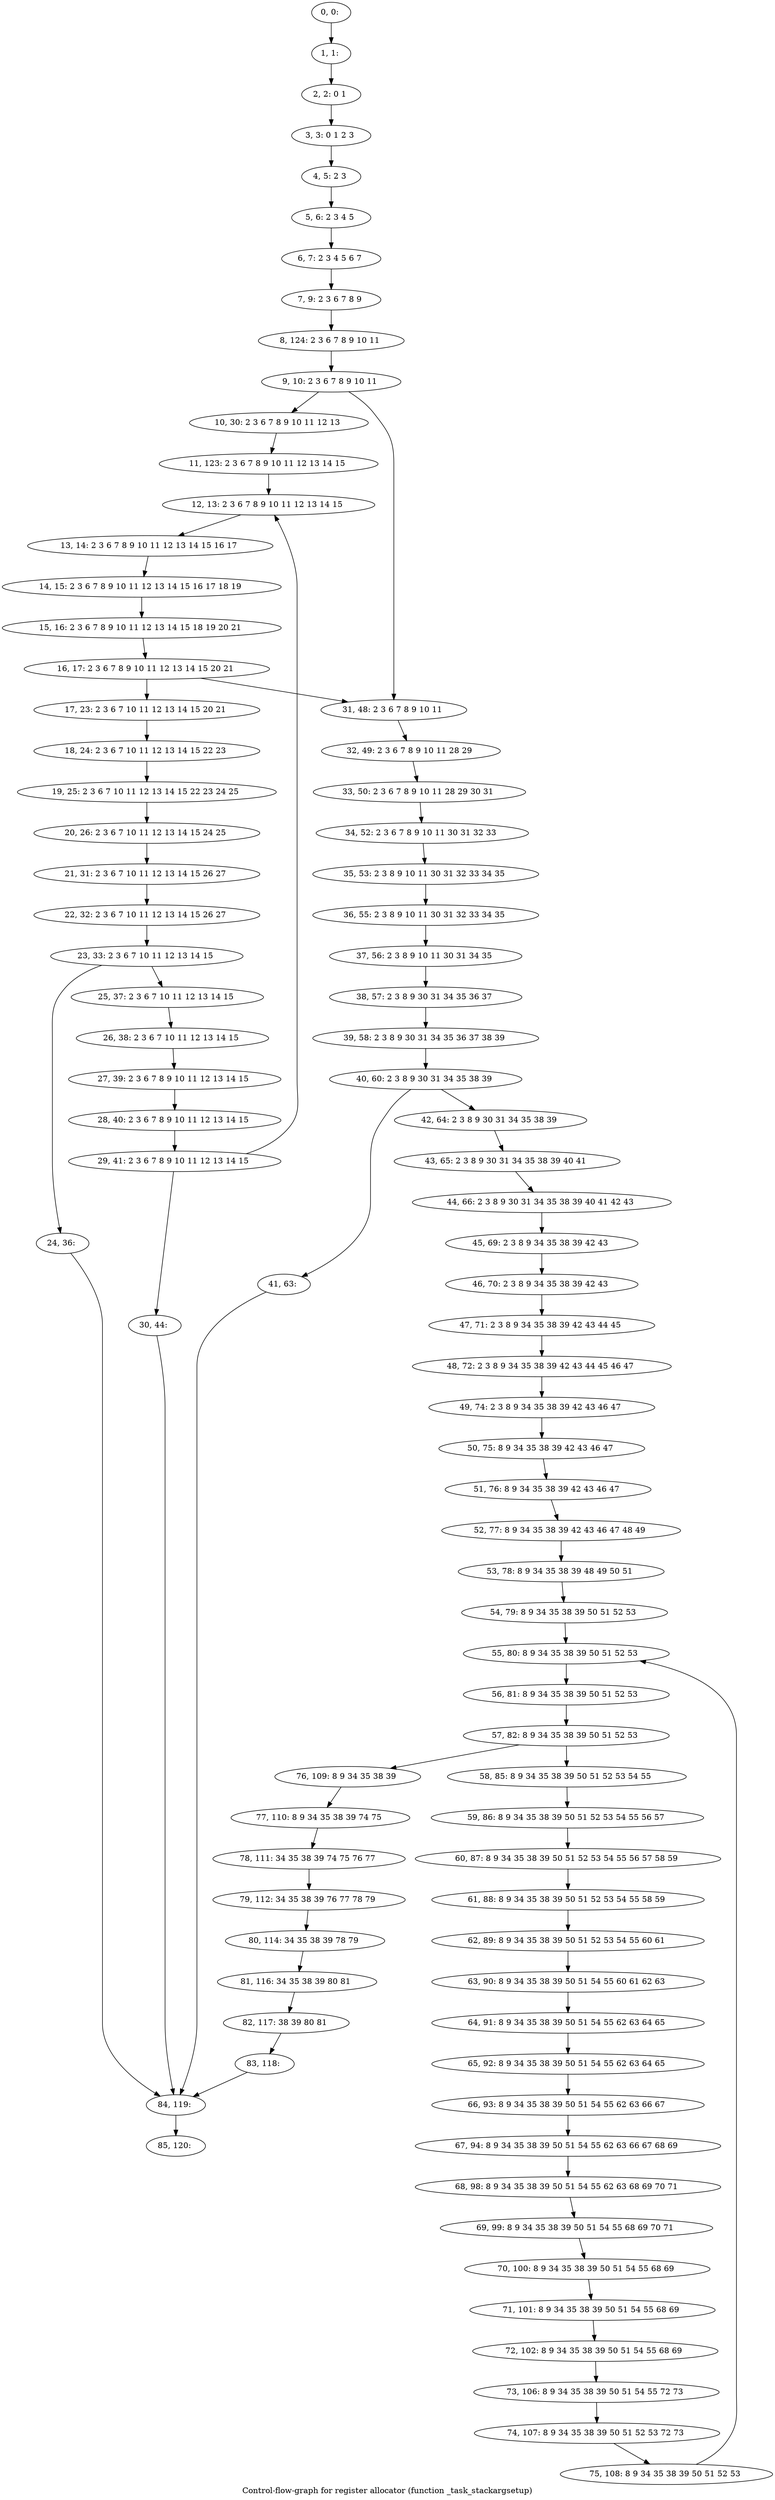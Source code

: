 digraph G {
graph [label="Control-flow-graph for register allocator (function _task_stackargsetup)"]
0[label="0, 0: "];
1[label="1, 1: "];
2[label="2, 2: 0 1 "];
3[label="3, 3: 0 1 2 3 "];
4[label="4, 5: 2 3 "];
5[label="5, 6: 2 3 4 5 "];
6[label="6, 7: 2 3 4 5 6 7 "];
7[label="7, 9: 2 3 6 7 8 9 "];
8[label="8, 124: 2 3 6 7 8 9 10 11 "];
9[label="9, 10: 2 3 6 7 8 9 10 11 "];
10[label="10, 30: 2 3 6 7 8 9 10 11 12 13 "];
11[label="11, 123: 2 3 6 7 8 9 10 11 12 13 14 15 "];
12[label="12, 13: 2 3 6 7 8 9 10 11 12 13 14 15 "];
13[label="13, 14: 2 3 6 7 8 9 10 11 12 13 14 15 16 17 "];
14[label="14, 15: 2 3 6 7 8 9 10 11 12 13 14 15 16 17 18 19 "];
15[label="15, 16: 2 3 6 7 8 9 10 11 12 13 14 15 18 19 20 21 "];
16[label="16, 17: 2 3 6 7 8 9 10 11 12 13 14 15 20 21 "];
17[label="17, 23: 2 3 6 7 10 11 12 13 14 15 20 21 "];
18[label="18, 24: 2 3 6 7 10 11 12 13 14 15 22 23 "];
19[label="19, 25: 2 3 6 7 10 11 12 13 14 15 22 23 24 25 "];
20[label="20, 26: 2 3 6 7 10 11 12 13 14 15 24 25 "];
21[label="21, 31: 2 3 6 7 10 11 12 13 14 15 26 27 "];
22[label="22, 32: 2 3 6 7 10 11 12 13 14 15 26 27 "];
23[label="23, 33: 2 3 6 7 10 11 12 13 14 15 "];
24[label="24, 36: "];
25[label="25, 37: 2 3 6 7 10 11 12 13 14 15 "];
26[label="26, 38: 2 3 6 7 10 11 12 13 14 15 "];
27[label="27, 39: 2 3 6 7 8 9 10 11 12 13 14 15 "];
28[label="28, 40: 2 3 6 7 8 9 10 11 12 13 14 15 "];
29[label="29, 41: 2 3 6 7 8 9 10 11 12 13 14 15 "];
30[label="30, 44: "];
31[label="31, 48: 2 3 6 7 8 9 10 11 "];
32[label="32, 49: 2 3 6 7 8 9 10 11 28 29 "];
33[label="33, 50: 2 3 6 7 8 9 10 11 28 29 30 31 "];
34[label="34, 52: 2 3 6 7 8 9 10 11 30 31 32 33 "];
35[label="35, 53: 2 3 8 9 10 11 30 31 32 33 34 35 "];
36[label="36, 55: 2 3 8 9 10 11 30 31 32 33 34 35 "];
37[label="37, 56: 2 3 8 9 10 11 30 31 34 35 "];
38[label="38, 57: 2 3 8 9 30 31 34 35 36 37 "];
39[label="39, 58: 2 3 8 9 30 31 34 35 36 37 38 39 "];
40[label="40, 60: 2 3 8 9 30 31 34 35 38 39 "];
41[label="41, 63: "];
42[label="42, 64: 2 3 8 9 30 31 34 35 38 39 "];
43[label="43, 65: 2 3 8 9 30 31 34 35 38 39 40 41 "];
44[label="44, 66: 2 3 8 9 30 31 34 35 38 39 40 41 42 43 "];
45[label="45, 69: 2 3 8 9 34 35 38 39 42 43 "];
46[label="46, 70: 2 3 8 9 34 35 38 39 42 43 "];
47[label="47, 71: 2 3 8 9 34 35 38 39 42 43 44 45 "];
48[label="48, 72: 2 3 8 9 34 35 38 39 42 43 44 45 46 47 "];
49[label="49, 74: 2 3 8 9 34 35 38 39 42 43 46 47 "];
50[label="50, 75: 8 9 34 35 38 39 42 43 46 47 "];
51[label="51, 76: 8 9 34 35 38 39 42 43 46 47 "];
52[label="52, 77: 8 9 34 35 38 39 42 43 46 47 48 49 "];
53[label="53, 78: 8 9 34 35 38 39 48 49 50 51 "];
54[label="54, 79: 8 9 34 35 38 39 50 51 52 53 "];
55[label="55, 80: 8 9 34 35 38 39 50 51 52 53 "];
56[label="56, 81: 8 9 34 35 38 39 50 51 52 53 "];
57[label="57, 82: 8 9 34 35 38 39 50 51 52 53 "];
58[label="58, 85: 8 9 34 35 38 39 50 51 52 53 54 55 "];
59[label="59, 86: 8 9 34 35 38 39 50 51 52 53 54 55 56 57 "];
60[label="60, 87: 8 9 34 35 38 39 50 51 52 53 54 55 56 57 58 59 "];
61[label="61, 88: 8 9 34 35 38 39 50 51 52 53 54 55 58 59 "];
62[label="62, 89: 8 9 34 35 38 39 50 51 52 53 54 55 60 61 "];
63[label="63, 90: 8 9 34 35 38 39 50 51 54 55 60 61 62 63 "];
64[label="64, 91: 8 9 34 35 38 39 50 51 54 55 62 63 64 65 "];
65[label="65, 92: 8 9 34 35 38 39 50 51 54 55 62 63 64 65 "];
66[label="66, 93: 8 9 34 35 38 39 50 51 54 55 62 63 66 67 "];
67[label="67, 94: 8 9 34 35 38 39 50 51 54 55 62 63 66 67 68 69 "];
68[label="68, 98: 8 9 34 35 38 39 50 51 54 55 62 63 68 69 70 71 "];
69[label="69, 99: 8 9 34 35 38 39 50 51 54 55 68 69 70 71 "];
70[label="70, 100: 8 9 34 35 38 39 50 51 54 55 68 69 "];
71[label="71, 101: 8 9 34 35 38 39 50 51 54 55 68 69 "];
72[label="72, 102: 8 9 34 35 38 39 50 51 54 55 68 69 "];
73[label="73, 106: 8 9 34 35 38 39 50 51 54 55 72 73 "];
74[label="74, 107: 8 9 34 35 38 39 50 51 52 53 72 73 "];
75[label="75, 108: 8 9 34 35 38 39 50 51 52 53 "];
76[label="76, 109: 8 9 34 35 38 39 "];
77[label="77, 110: 8 9 34 35 38 39 74 75 "];
78[label="78, 111: 34 35 38 39 74 75 76 77 "];
79[label="79, 112: 34 35 38 39 76 77 78 79 "];
80[label="80, 114: 34 35 38 39 78 79 "];
81[label="81, 116: 34 35 38 39 80 81 "];
82[label="82, 117: 38 39 80 81 "];
83[label="83, 118: "];
84[label="84, 119: "];
85[label="85, 120: "];
0->1 ;
1->2 ;
2->3 ;
3->4 ;
4->5 ;
5->6 ;
6->7 ;
7->8 ;
8->9 ;
9->10 ;
9->31 ;
10->11 ;
11->12 ;
12->13 ;
13->14 ;
14->15 ;
15->16 ;
16->17 ;
16->31 ;
17->18 ;
18->19 ;
19->20 ;
20->21 ;
21->22 ;
22->23 ;
23->24 ;
23->25 ;
24->84 ;
25->26 ;
26->27 ;
27->28 ;
28->29 ;
29->30 ;
29->12 ;
30->84 ;
31->32 ;
32->33 ;
33->34 ;
34->35 ;
35->36 ;
36->37 ;
37->38 ;
38->39 ;
39->40 ;
40->41 ;
40->42 ;
41->84 ;
42->43 ;
43->44 ;
44->45 ;
45->46 ;
46->47 ;
47->48 ;
48->49 ;
49->50 ;
50->51 ;
51->52 ;
52->53 ;
53->54 ;
54->55 ;
55->56 ;
56->57 ;
57->58 ;
57->76 ;
58->59 ;
59->60 ;
60->61 ;
61->62 ;
62->63 ;
63->64 ;
64->65 ;
65->66 ;
66->67 ;
67->68 ;
68->69 ;
69->70 ;
70->71 ;
71->72 ;
72->73 ;
73->74 ;
74->75 ;
75->55 ;
76->77 ;
77->78 ;
78->79 ;
79->80 ;
80->81 ;
81->82 ;
82->83 ;
83->84 ;
84->85 ;
}
